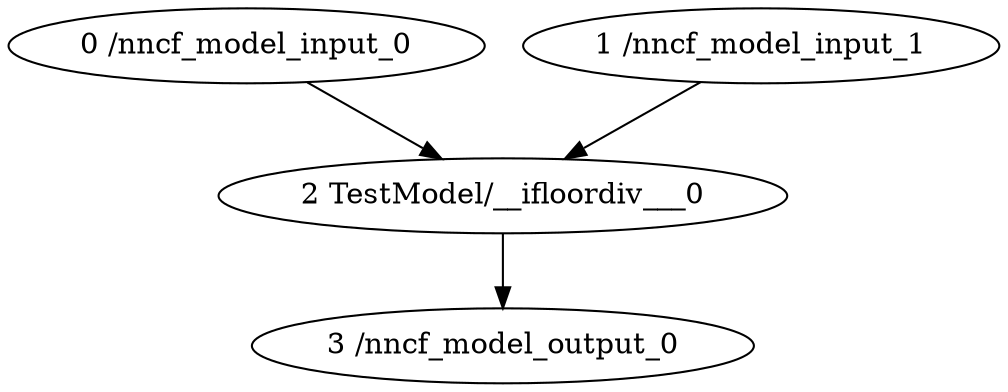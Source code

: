 strict digraph  {
"0 /nncf_model_input_0" [id=0, type=nncf_model_input];
"1 /nncf_model_input_1" [id=1, type=nncf_model_input];
"2 TestModel/__ifloordiv___0" [id=2, type=__ifloordiv__];
"3 /nncf_model_output_0" [id=3, type=nncf_model_output];
"0 /nncf_model_input_0" -> "2 TestModel/__ifloordiv___0";
"1 /nncf_model_input_1" -> "2 TestModel/__ifloordiv___0";
"2 TestModel/__ifloordiv___0" -> "3 /nncf_model_output_0";
}
